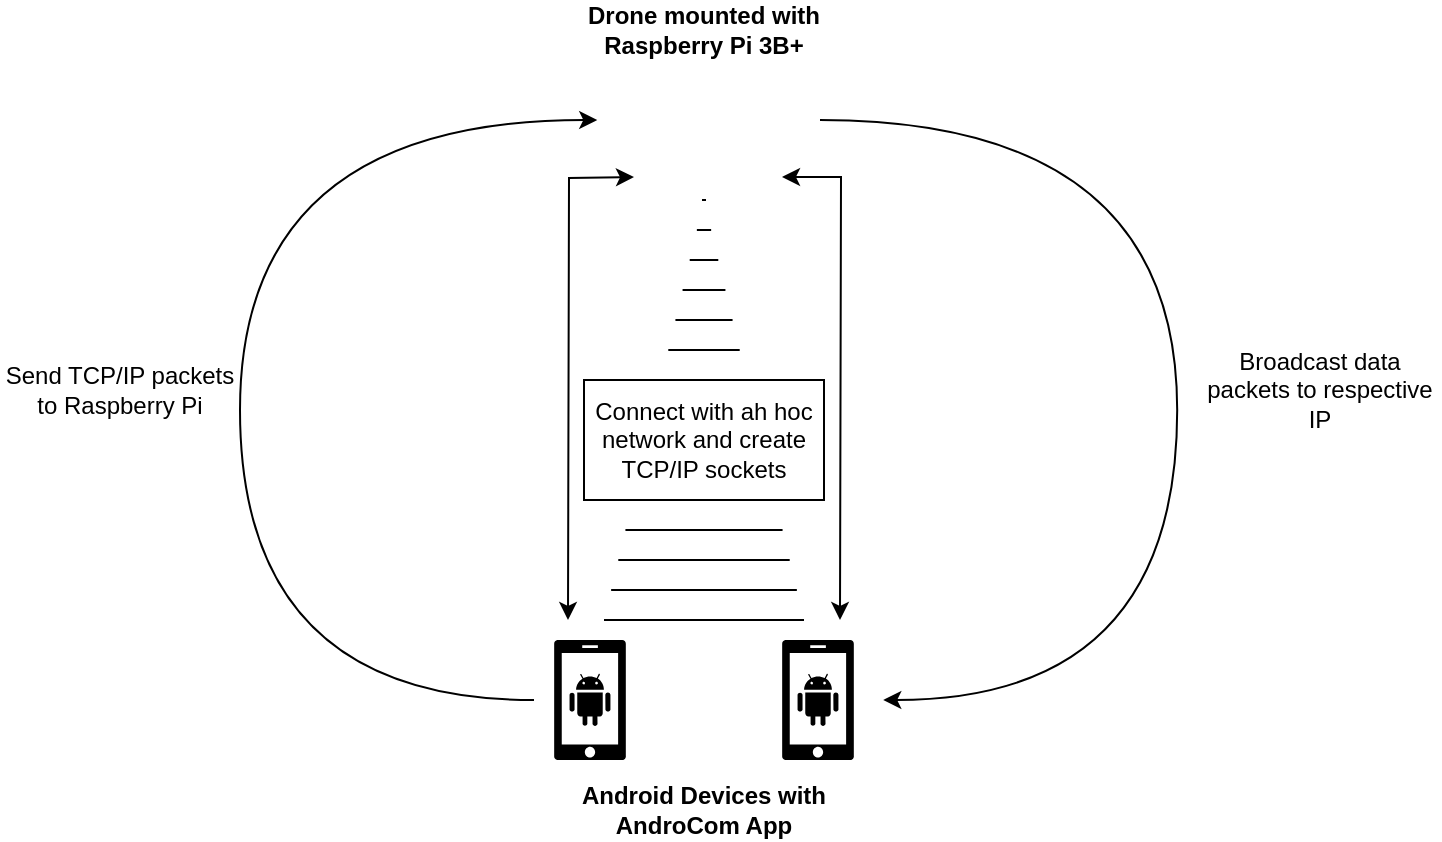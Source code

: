 <mxfile version="24.4.4" type="device">
  <diagram name="Page-1" id="H43whpUapfi9x41UZMww">
    <mxGraphModel dx="1032" dy="539" grid="1" gridSize="10" guides="1" tooltips="1" connect="1" arrows="1" fold="1" page="1" pageScale="1" pageWidth="850" pageHeight="1100" math="0" shadow="0">
      <root>
        <mxCell id="0" />
        <mxCell id="1" parent="0" />
        <mxCell id="0QkHCGNKj1RuSWw18Gy6-8" style="edgeStyle=orthogonalEdgeStyle;rounded=0;orthogonalLoop=1;jettySize=auto;html=1;exitX=0;exitY=0.75;exitDx=0;exitDy=0;startArrow=classic;startFill=1;" parent="1" edge="1">
          <mxGeometry relative="1" as="geometry">
            <mxPoint x="384" y="420" as="targetPoint" />
            <mxPoint x="417" y="198.5" as="sourcePoint" />
          </mxGeometry>
        </mxCell>
        <mxCell id="0QkHCGNKj1RuSWw18Gy6-9" style="edgeStyle=orthogonalEdgeStyle;rounded=0;orthogonalLoop=1;jettySize=auto;html=1;exitX=1;exitY=0.75;exitDx=0;exitDy=0;startArrow=classic;startFill=1;" parent="1" source="0QkHCGNKj1RuSWw18Gy6-1" edge="1">
          <mxGeometry relative="1" as="geometry">
            <mxPoint x="520" y="420" as="targetPoint" />
          </mxGeometry>
        </mxCell>
        <mxCell id="0QkHCGNKj1RuSWw18Gy6-1" value="" style="shape=image;html=1;verticalAlign=top;verticalLabelPosition=bottom;labelBackgroundColor=#ffffff;imageAspect=0;aspect=fixed;image=https://cdn1.iconfinder.com/data/icons/vehicle-37/24/Drone-128.png" parent="1" vertex="1">
          <mxGeometry x="413" y="140" width="78" height="78" as="geometry" />
        </mxCell>
        <mxCell id="0QkHCGNKj1RuSWw18Gy6-2" value="&lt;b&gt;Drone mounted with Raspberry Pi 3B+&lt;/b&gt;" style="text;html=1;strokeColor=none;fillColor=none;align=center;verticalAlign=middle;whiteSpace=wrap;rounded=0;" parent="1" vertex="1">
          <mxGeometry x="384" y="110" width="136" height="30" as="geometry" />
        </mxCell>
        <mxCell id="0QkHCGNKj1RuSWw18Gy6-4" value="" style="sketch=0;aspect=fixed;pointerEvents=1;shadow=0;dashed=0;html=1;strokeColor=none;labelPosition=center;verticalLabelPosition=bottom;verticalAlign=top;align=center;fillColor=#000000;shape=mxgraph.mscae.enterprise.android_phone" parent="1" vertex="1">
          <mxGeometry x="491" y="430" width="36" height="60" as="geometry" />
        </mxCell>
        <mxCell id="0QkHCGNKj1RuSWw18Gy6-14" style="edgeStyle=orthogonalEdgeStyle;rounded=0;orthogonalLoop=1;jettySize=auto;html=1;exitX=0;exitY=0.5;exitDx=0;exitDy=0;exitPerimeter=0;curved=1;" parent="1" edge="1">
          <mxGeometry relative="1" as="geometry">
            <mxPoint x="398.621" y="170" as="targetPoint" />
            <mxPoint x="367" y="460.0" as="sourcePoint" />
            <Array as="points">
              <mxPoint x="220" y="460" />
              <mxPoint x="220" y="170" />
            </Array>
          </mxGeometry>
        </mxCell>
        <mxCell id="0QkHCGNKj1RuSWw18Gy6-3" value="" style="sketch=0;aspect=fixed;pointerEvents=1;shadow=0;dashed=0;html=1;strokeColor=none;labelPosition=center;verticalLabelPosition=bottom;verticalAlign=top;align=center;fillColor=#000000;shape=mxgraph.mscae.enterprise.android_phone" parent="1" vertex="1">
          <mxGeometry x="377" y="430" width="36" height="60" as="geometry" />
        </mxCell>
        <mxCell id="0QkHCGNKj1RuSWw18Gy6-7" value="" style="shape=mxgraph.arrows2.wedgeArrowDashed2;html=1;bendable=0;startWidth=50;stepSize=15;rounded=0;" parent="1" edge="1">
          <mxGeometry width="100" height="100" relative="1" as="geometry">
            <mxPoint x="452" y="420" as="sourcePoint" />
            <mxPoint x="452" y="210" as="targetPoint" />
          </mxGeometry>
        </mxCell>
        <mxCell id="0QkHCGNKj1RuSWw18Gy6-11" value="&lt;b&gt;Android Devices with AndroCom App&lt;/b&gt;" style="text;html=1;strokeColor=none;fillColor=none;align=center;verticalAlign=middle;whiteSpace=wrap;rounded=0;" parent="1" vertex="1">
          <mxGeometry x="384" y="500" width="136" height="30" as="geometry" />
        </mxCell>
        <mxCell id="0QkHCGNKj1RuSWw18Gy6-17" value="Send TCP/IP packets to Raspberry Pi" style="text;html=1;strokeColor=none;fillColor=none;align=center;verticalAlign=middle;whiteSpace=wrap;rounded=0;rotation=0;" parent="1" vertex="1">
          <mxGeometry x="100" y="290" width="120" height="30" as="geometry" />
        </mxCell>
        <mxCell id="0QkHCGNKj1RuSWw18Gy6-18" style="edgeStyle=orthogonalEdgeStyle;rounded=0;orthogonalLoop=1;jettySize=auto;html=1;exitX=0;exitY=0.5;exitDx=0;exitDy=0;exitPerimeter=0;curved=1;endArrow=none;endFill=0;startArrow=classic;startFill=1;" parent="1" edge="1">
          <mxGeometry relative="1" as="geometry">
            <mxPoint x="510.0" y="170" as="targetPoint" />
            <mxPoint x="541.621" y="460.0" as="sourcePoint" />
            <Array as="points">
              <mxPoint x="688.621" y="460" />
              <mxPoint x="688.621" y="170" />
            </Array>
          </mxGeometry>
        </mxCell>
        <mxCell id="0QkHCGNKj1RuSWw18Gy6-19" value="Broadcast data packets to respective IP" style="text;html=1;strokeColor=none;fillColor=none;align=center;verticalAlign=middle;whiteSpace=wrap;rounded=0;rotation=0;" parent="1" vertex="1">
          <mxGeometry x="700" y="290" width="120" height="30" as="geometry" />
        </mxCell>
        <mxCell id="0QkHCGNKj1RuSWw18Gy6-23" value="Connect with ah hoc network and create TCP/IP sockets" style="rounded=0;whiteSpace=wrap;html=1;" parent="1" vertex="1">
          <mxGeometry x="392" y="300" width="120" height="60" as="geometry" />
        </mxCell>
      </root>
    </mxGraphModel>
  </diagram>
</mxfile>
